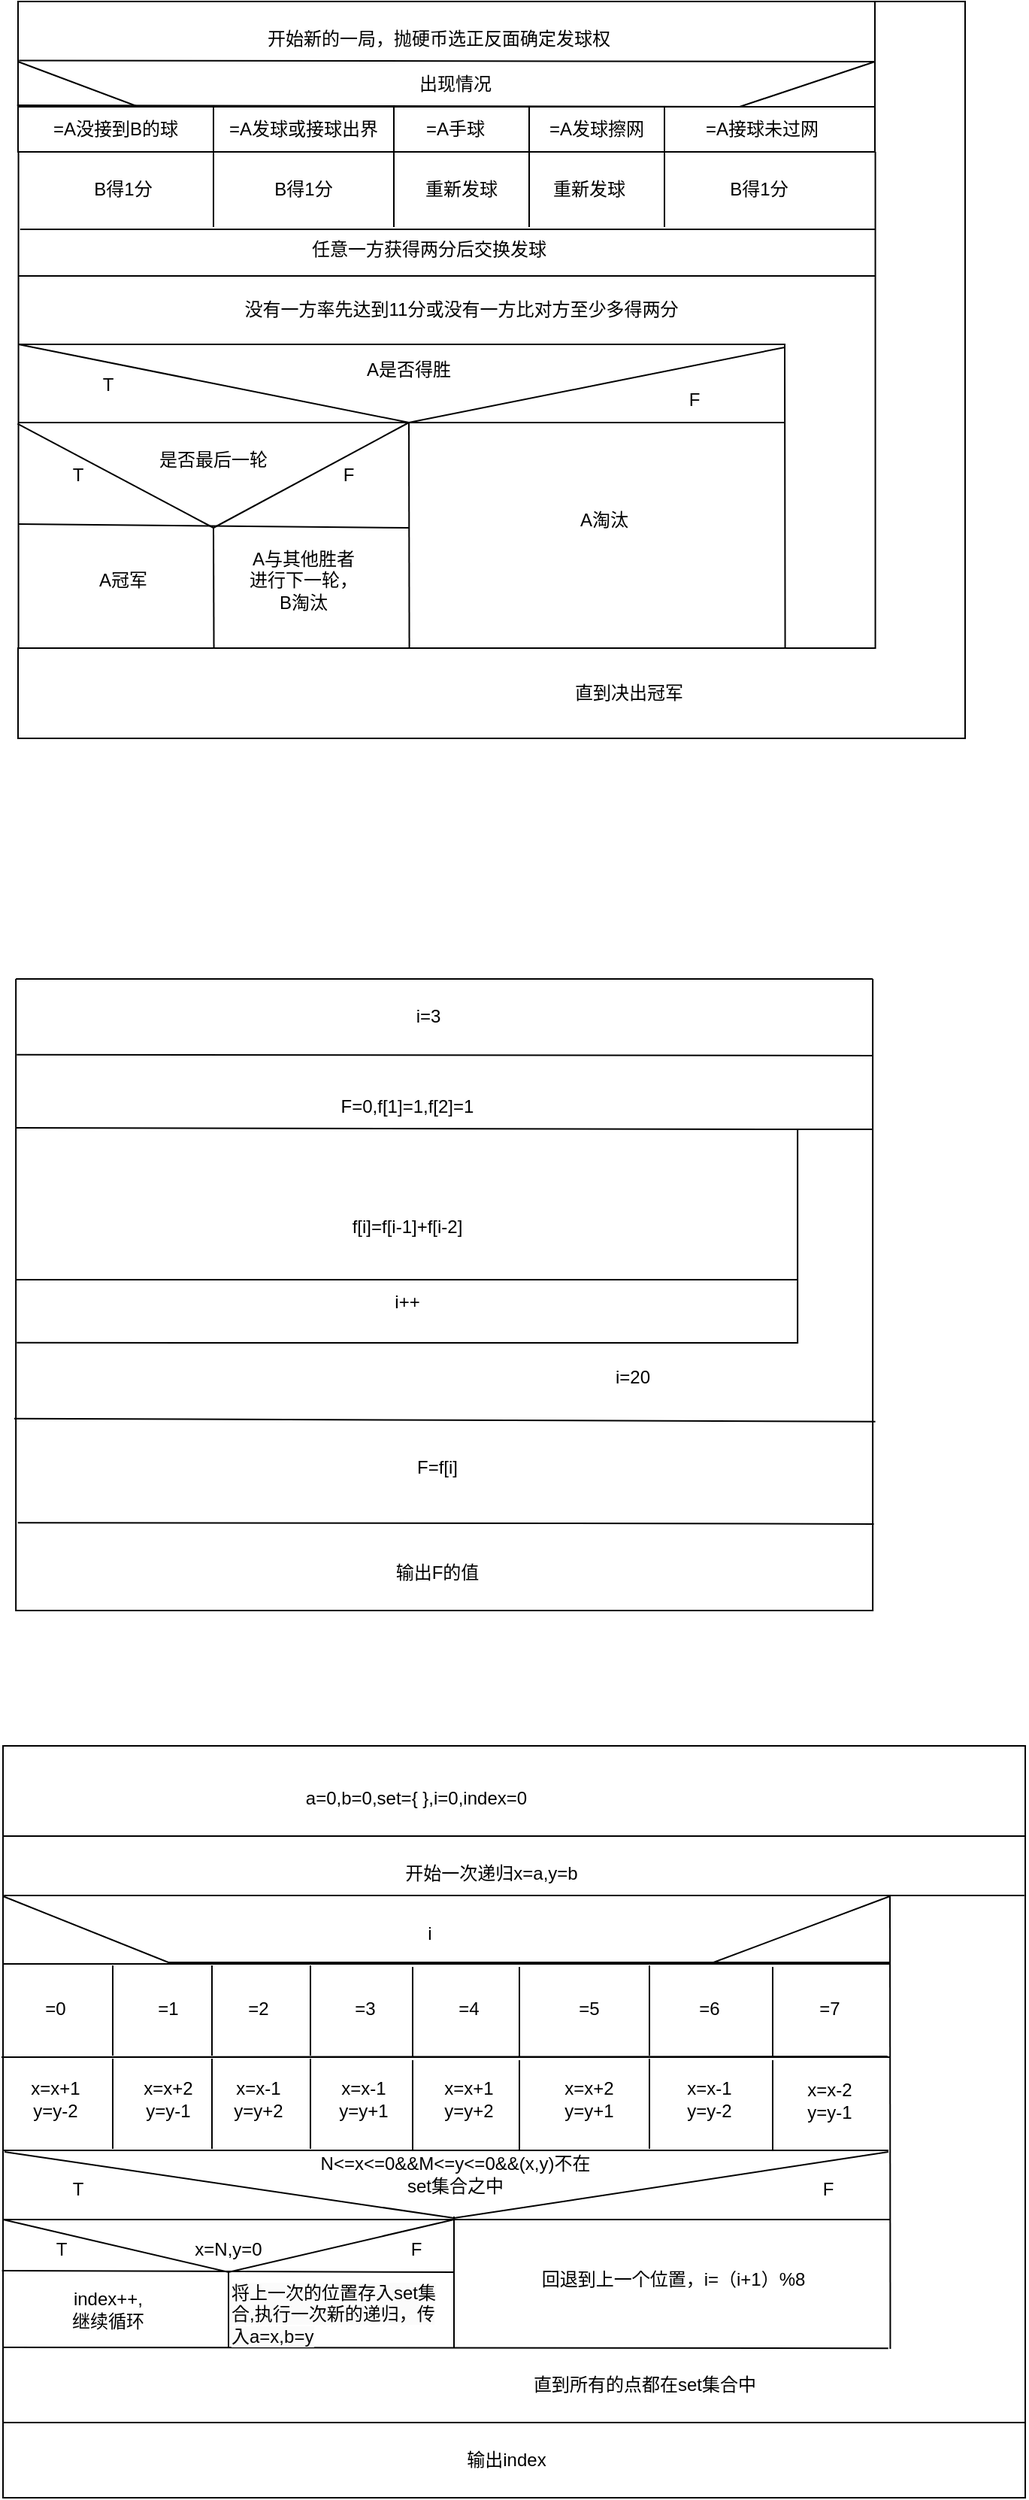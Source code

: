 <mxfile version="21.1.8" type="github">
  <diagram name="第 1 页" id="TvOghdLEXlN_RdS35WhK">
    <mxGraphModel dx="1290" dy="581" grid="1" gridSize="10" guides="1" tooltips="1" connect="1" arrows="1" fold="1" page="1" pageScale="1" pageWidth="827" pageHeight="1169" math="0" shadow="0">
      <root>
        <mxCell id="0" />
        <mxCell id="1" parent="0" />
        <mxCell id="0uCfyFetak8pzFMAqbl1-59" value="" style="shape=partialRectangle;whiteSpace=wrap;html=1;bottom=1;right=1;left=1;top=0;fillColor=none;routingCenterX=-0.5;rotation=-180;" vertex="1" parent="1">
          <mxGeometry x="130" y="1200" width="680" height="60" as="geometry" />
        </mxCell>
        <mxCell id="h4DI42kt3oIY_V8vE__m-12" value="" style="swimlane;startSize=0;" parent="1" vertex="1">
          <mxGeometry x="140.28" y="140" width="570" height="330" as="geometry" />
        </mxCell>
        <mxCell id="h4DI42kt3oIY_V8vE__m-15" value="没有一方率先达到11分或没有一方比对方至少多得两分" style="text;html=1;strokeColor=none;fillColor=none;align=center;verticalAlign=middle;whiteSpace=wrap;rounded=0;" parent="h4DI42kt3oIY_V8vE__m-12" vertex="1">
          <mxGeometry x="90" y="90" width="410" height="30" as="geometry" />
        </mxCell>
        <mxCell id="h4DI42kt3oIY_V8vE__m-17" value="" style="endArrow=none;html=1;rounded=0;exitX=0;exitY=0.388;exitDx=0;exitDy=0;exitPerimeter=0;" parent="h4DI42kt3oIY_V8vE__m-12" source="h4DI42kt3oIY_V8vE__m-12" edge="1">
          <mxGeometry width="50" height="50" relative="1" as="geometry">
            <mxPoint y="90" as="sourcePoint" />
            <mxPoint x="509.72" y="130" as="targetPoint" />
            <Array as="points">
              <mxPoint x="259.72" y="180" />
            </Array>
          </mxGeometry>
        </mxCell>
        <mxCell id="h4DI42kt3oIY_V8vE__m-18" value="A是否得胜" style="text;html=1;strokeColor=none;fillColor=none;align=center;verticalAlign=middle;whiteSpace=wrap;rounded=0;" parent="h4DI42kt3oIY_V8vE__m-12" vertex="1">
          <mxGeometry x="230" y="130" width="60" height="30" as="geometry" />
        </mxCell>
        <mxCell id="h4DI42kt3oIY_V8vE__m-19" value="" style="endArrow=none;html=1;rounded=0;" parent="h4DI42kt3oIY_V8vE__m-12" edge="1">
          <mxGeometry width="50" height="50" relative="1" as="geometry">
            <mxPoint x="-0.28" y="180" as="sourcePoint" />
            <mxPoint x="509.72" y="180" as="targetPoint" />
            <Array as="points" />
          </mxGeometry>
        </mxCell>
        <mxCell id="h4DI42kt3oIY_V8vE__m-21" value="T" style="text;html=1;strokeColor=none;fillColor=none;align=center;verticalAlign=middle;whiteSpace=wrap;rounded=0;" parent="h4DI42kt3oIY_V8vE__m-12" vertex="1">
          <mxGeometry x="30" y="140" width="60" height="30" as="geometry" />
        </mxCell>
        <mxCell id="h4DI42kt3oIY_V8vE__m-22" value="F" style="text;html=1;strokeColor=none;fillColor=none;align=center;verticalAlign=middle;whiteSpace=wrap;rounded=0;" parent="h4DI42kt3oIY_V8vE__m-12" vertex="1">
          <mxGeometry x="420" y="150" width="60" height="30" as="geometry" />
        </mxCell>
        <mxCell id="h4DI42kt3oIY_V8vE__m-24" value="A淘汰" style="text;html=1;strokeColor=none;fillColor=none;align=center;verticalAlign=middle;whiteSpace=wrap;rounded=0;" parent="h4DI42kt3oIY_V8vE__m-12" vertex="1">
          <mxGeometry x="360" y="230" width="60" height="30" as="geometry" />
        </mxCell>
        <mxCell id="h4DI42kt3oIY_V8vE__m-26" value="" style="endArrow=none;html=1;rounded=0;exitX=-0.001;exitY=0.548;exitDx=0;exitDy=0;exitPerimeter=0;" parent="h4DI42kt3oIY_V8vE__m-12" source="h4DI42kt3oIY_V8vE__m-12" edge="1">
          <mxGeometry width="50" height="50" relative="1" as="geometry">
            <mxPoint y="150" as="sourcePoint" />
            <mxPoint x="259.72" y="180" as="targetPoint" />
            <Array as="points">
              <mxPoint x="129.72" y="250" />
            </Array>
          </mxGeometry>
        </mxCell>
        <mxCell id="h4DI42kt3oIY_V8vE__m-28" value="是否最后一轮" style="text;html=1;strokeColor=none;fillColor=none;align=center;verticalAlign=middle;whiteSpace=wrap;rounded=0;" parent="h4DI42kt3oIY_V8vE__m-12" vertex="1">
          <mxGeometry x="80" y="190" width="100" height="30" as="geometry" />
        </mxCell>
        <mxCell id="h4DI42kt3oIY_V8vE__m-29" value="T" style="text;html=1;strokeColor=none;fillColor=none;align=center;verticalAlign=middle;whiteSpace=wrap;rounded=0;" parent="h4DI42kt3oIY_V8vE__m-12" vertex="1">
          <mxGeometry x="10" y="200" width="60" height="30" as="geometry" />
        </mxCell>
        <mxCell id="h4DI42kt3oIY_V8vE__m-30" value="F" style="text;html=1;strokeColor=none;fillColor=none;align=center;verticalAlign=middle;whiteSpace=wrap;rounded=0;" parent="h4DI42kt3oIY_V8vE__m-12" vertex="1">
          <mxGeometry x="189.72" y="200" width="60" height="30" as="geometry" />
        </mxCell>
        <mxCell id="h4DI42kt3oIY_V8vE__m-32" value="A冠军" style="text;html=1;strokeColor=none;fillColor=none;align=center;verticalAlign=middle;whiteSpace=wrap;rounded=0;" parent="h4DI42kt3oIY_V8vE__m-12" vertex="1">
          <mxGeometry x="40" y="270" width="60" height="30" as="geometry" />
        </mxCell>
        <mxCell id="h4DI42kt3oIY_V8vE__m-33" value="A与其他胜者进行下一轮，B淘汰" style="text;html=1;strokeColor=none;fillColor=none;align=center;verticalAlign=middle;whiteSpace=wrap;rounded=0;" parent="h4DI42kt3oIY_V8vE__m-12" vertex="1">
          <mxGeometry x="150" y="270" width="80" height="30" as="geometry" />
        </mxCell>
        <mxCell id="h4DI42kt3oIY_V8vE__m-37" style="edgeStyle=orthogonalEdgeStyle;rounded=0;orthogonalLoop=1;jettySize=auto;html=1;exitX=0.5;exitY=1;exitDx=0;exitDy=0;" parent="h4DI42kt3oIY_V8vE__m-12" source="h4DI42kt3oIY_V8vE__m-22" target="h4DI42kt3oIY_V8vE__m-22" edge="1">
          <mxGeometry relative="1" as="geometry" />
        </mxCell>
        <mxCell id="h4DI42kt3oIY_V8vE__m-39" value="任意一方获得两分后交换发球" style="text;html=1;strokeColor=none;fillColor=none;align=center;verticalAlign=middle;whiteSpace=wrap;rounded=0;" parent="h4DI42kt3oIY_V8vE__m-12" vertex="1">
          <mxGeometry x="171.72" y="50" width="202.5" height="30" as="geometry" />
        </mxCell>
        <mxCell id="Umyb1IfWiDKvdX4Ye3J1-5" value="B得1分" style="text;html=1;strokeColor=none;fillColor=none;align=center;verticalAlign=middle;whiteSpace=wrap;rounded=0;" parent="h4DI42kt3oIY_V8vE__m-12" vertex="1">
          <mxGeometry x="40" y="10" width="60" height="30" as="geometry" />
        </mxCell>
        <mxCell id="Umyb1IfWiDKvdX4Ye3J1-7" value="B得1分" style="text;html=1;strokeColor=none;fillColor=none;align=center;verticalAlign=middle;whiteSpace=wrap;rounded=0;" parent="h4DI42kt3oIY_V8vE__m-12" vertex="1">
          <mxGeometry x="160" y="10" width="60" height="30" as="geometry" />
        </mxCell>
        <mxCell id="Umyb1IfWiDKvdX4Ye3J1-9" value="重新发球" style="text;html=1;strokeColor=none;fillColor=none;align=center;verticalAlign=middle;whiteSpace=wrap;rounded=0;" parent="h4DI42kt3oIY_V8vE__m-12" vertex="1">
          <mxGeometry x="265" y="10" width="60" height="30" as="geometry" />
        </mxCell>
        <mxCell id="Umyb1IfWiDKvdX4Ye3J1-10" value="" style="endArrow=none;html=1;rounded=0;" parent="h4DI42kt3oIY_V8vE__m-12" edge="1">
          <mxGeometry width="50" height="50" relative="1" as="geometry">
            <mxPoint x="339.72" y="50" as="sourcePoint" />
            <mxPoint x="339.72" y="-30" as="targetPoint" />
          </mxGeometry>
        </mxCell>
        <mxCell id="Umyb1IfWiDKvdX4Ye3J1-13" value="重新发球" style="text;html=1;strokeColor=none;fillColor=none;align=center;verticalAlign=middle;whiteSpace=wrap;rounded=0;" parent="h4DI42kt3oIY_V8vE__m-12" vertex="1">
          <mxGeometry x="349.72" y="10" width="60" height="30" as="geometry" />
        </mxCell>
        <mxCell id="Umyb1IfWiDKvdX4Ye3J1-15" value="B得1分" style="text;html=1;strokeColor=none;fillColor=none;align=center;verticalAlign=middle;whiteSpace=wrap;rounded=0;" parent="h4DI42kt3oIY_V8vE__m-12" vertex="1">
          <mxGeometry x="462.72" y="10" width="60" height="30" as="geometry" />
        </mxCell>
        <mxCell id="h4DI42kt3oIY_V8vE__m-14" value="" style="endArrow=none;html=1;rounded=0;" parent="1" edge="1">
          <mxGeometry width="50" height="50" relative="1" as="geometry">
            <mxPoint x="140" y="268" as="sourcePoint" />
            <mxPoint x="650.28" y="470" as="targetPoint" />
            <Array as="points">
              <mxPoint x="650" y="268" />
            </Array>
          </mxGeometry>
        </mxCell>
        <mxCell id="h4DI42kt3oIY_V8vE__m-23" value="" style="endArrow=none;html=1;rounded=0;" parent="1" edge="1">
          <mxGeometry width="50" height="50" relative="1" as="geometry">
            <mxPoint x="400.28" y="470" as="sourcePoint" />
            <mxPoint x="400" y="320" as="targetPoint" />
          </mxGeometry>
        </mxCell>
        <mxCell id="h4DI42kt3oIY_V8vE__m-27" value="" style="endArrow=none;html=1;rounded=0;exitX=0;exitY=0.75;exitDx=0;exitDy=0;" parent="1" source="h4DI42kt3oIY_V8vE__m-12" edge="1">
          <mxGeometry width="50" height="50" relative="1" as="geometry">
            <mxPoint x="140.28" y="362" as="sourcePoint" />
            <mxPoint x="400" y="390" as="targetPoint" />
            <Array as="points" />
          </mxGeometry>
        </mxCell>
        <mxCell id="h4DI42kt3oIY_V8vE__m-31" value="" style="endArrow=none;html=1;rounded=0;" parent="1" edge="1">
          <mxGeometry width="50" height="50" relative="1" as="geometry">
            <mxPoint x="270" y="390" as="sourcePoint" />
            <mxPoint x="270.28" y="470" as="targetPoint" />
          </mxGeometry>
        </mxCell>
        <mxCell id="h4DI42kt3oIY_V8vE__m-34" value="" style="swimlane;startSize=0;" parent="1" vertex="1">
          <mxGeometry x="138.57" y="690" width="570" height="420" as="geometry" />
        </mxCell>
        <mxCell id="h4DI42kt3oIY_V8vE__m-36" value="i=20" style="text;html=1;strokeColor=none;fillColor=none;align=center;verticalAlign=middle;whiteSpace=wrap;rounded=0;" parent="h4DI42kt3oIY_V8vE__m-34" vertex="1">
          <mxGeometry x="380" y="250" width="60" height="30" as="geometry" />
        </mxCell>
        <mxCell id="h4DI42kt3oIY_V8vE__m-41" value="i=3" style="text;html=1;strokeColor=none;fillColor=none;align=center;verticalAlign=middle;whiteSpace=wrap;rounded=0;" parent="h4DI42kt3oIY_V8vE__m-34" vertex="1">
          <mxGeometry x="244" y="10" width="60" height="30" as="geometry" />
        </mxCell>
        <mxCell id="h4DI42kt3oIY_V8vE__m-44" value="输出F的值" style="text;html=1;strokeColor=none;fillColor=none;align=center;verticalAlign=middle;whiteSpace=wrap;rounded=0;" parent="h4DI42kt3oIY_V8vE__m-34" vertex="1">
          <mxGeometry x="250" y="380" width="60" height="30" as="geometry" />
        </mxCell>
        <mxCell id="h4DI42kt3oIY_V8vE__m-46" value="" style="endArrow=none;html=1;rounded=0;" parent="h4DI42kt3oIY_V8vE__m-34" edge="1">
          <mxGeometry width="50" height="50" relative="1" as="geometry">
            <mxPoint y="200" as="sourcePoint" />
            <mxPoint x="520" y="200" as="targetPoint" />
          </mxGeometry>
        </mxCell>
        <mxCell id="h4DI42kt3oIY_V8vE__m-47" value="i++" style="text;html=1;strokeColor=none;fillColor=none;align=center;verticalAlign=middle;whiteSpace=wrap;rounded=0;" parent="h4DI42kt3oIY_V8vE__m-34" vertex="1">
          <mxGeometry x="230" y="200" width="60" height="30" as="geometry" />
        </mxCell>
        <mxCell id="h4DI42kt3oIY_V8vE__m-49" value="F=0,f[1]=1,f[2]=1" style="text;html=1;strokeColor=none;fillColor=none;align=center;verticalAlign=middle;whiteSpace=wrap;rounded=0;" parent="h4DI42kt3oIY_V8vE__m-34" vertex="1">
          <mxGeometry x="230" y="70" width="60" height="30" as="geometry" />
        </mxCell>
        <mxCell id="h4DI42kt3oIY_V8vE__m-50" value="f[i]=f[i-1]+f[i-2]" style="text;html=1;strokeColor=none;fillColor=none;align=center;verticalAlign=middle;whiteSpace=wrap;rounded=0;" parent="h4DI42kt3oIY_V8vE__m-34" vertex="1">
          <mxGeometry x="180" y="150" width="160" height="30" as="geometry" />
        </mxCell>
        <mxCell id="h4DI42kt3oIY_V8vE__m-52" value="F=f[i]" style="text;html=1;strokeColor=none;fillColor=none;align=center;verticalAlign=middle;whiteSpace=wrap;rounded=0;" parent="h4DI42kt3oIY_V8vE__m-34" vertex="1">
          <mxGeometry x="250" y="310" width="60" height="30" as="geometry" />
        </mxCell>
        <mxCell id="h4DI42kt3oIY_V8vE__m-35" value="" style="endArrow=none;html=1;rounded=0;exitX=0.001;exitY=0.576;exitDx=0;exitDy=0;exitPerimeter=0;" parent="1" source="h4DI42kt3oIY_V8vE__m-34" edge="1">
          <mxGeometry width="50" height="50" relative="1" as="geometry">
            <mxPoint x="138.57" y="1000" as="sourcePoint" />
            <mxPoint x="658.57" y="790" as="targetPoint" />
            <Array as="points">
              <mxPoint x="658.57" y="932" />
              <mxPoint x="658.57" y="890" />
            </Array>
          </mxGeometry>
        </mxCell>
        <mxCell id="h4DI42kt3oIY_V8vE__m-38" value="" style="endArrow=none;html=1;rounded=0;exitX=0;exitY=0.25;exitDx=0;exitDy=0;entryX=1;entryY=0.25;entryDx=0;entryDy=0;" parent="1" source="h4DI42kt3oIY_V8vE__m-12" target="h4DI42kt3oIY_V8vE__m-12" edge="1">
          <mxGeometry width="50" height="50" relative="1" as="geometry">
            <mxPoint x="390.28" y="310" as="sourcePoint" />
            <mxPoint x="710.28" y="181" as="targetPoint" />
          </mxGeometry>
        </mxCell>
        <mxCell id="h4DI42kt3oIY_V8vE__m-40" value="" style="endArrow=none;html=1;rounded=0;exitX=0.001;exitY=0.12;exitDx=0;exitDy=0;exitPerimeter=0;" parent="1" source="h4DI42kt3oIY_V8vE__m-34" edge="1">
          <mxGeometry width="50" height="50" relative="1" as="geometry">
            <mxPoint x="278.57" y="800" as="sourcePoint" />
            <mxPoint x="708.57" y="741" as="targetPoint" />
          </mxGeometry>
        </mxCell>
        <mxCell id="h4DI42kt3oIY_V8vE__m-43" value="" style="endArrow=none;html=1;rounded=0;exitX=0.004;exitY=0.861;exitDx=0;exitDy=0;exitPerimeter=0;entryX=1.003;entryY=0.863;entryDx=0;entryDy=0;entryPerimeter=0;" parent="1" edge="1">
          <mxGeometry width="50" height="50" relative="1" as="geometry">
            <mxPoint x="139.85" y="1051.62" as="sourcePoint" />
            <mxPoint x="709.28" y="1052.46" as="targetPoint" />
            <Array as="points">
              <mxPoint x="497.57" y="1052" />
            </Array>
          </mxGeometry>
        </mxCell>
        <mxCell id="h4DI42kt3oIY_V8vE__m-48" value="" style="endArrow=none;html=1;rounded=0;" parent="1" edge="1">
          <mxGeometry width="50" height="50" relative="1" as="geometry">
            <mxPoint x="138.57" y="789" as="sourcePoint" />
            <mxPoint x="708.57" y="790" as="targetPoint" />
            <Array as="points">
              <mxPoint x="658.57" y="790" />
            </Array>
          </mxGeometry>
        </mxCell>
        <mxCell id="h4DI42kt3oIY_V8vE__m-51" value="" style="endArrow=none;html=1;rounded=0;exitX=-0.002;exitY=0.696;exitDx=0;exitDy=0;exitPerimeter=0;entryX=1.003;entryY=0.701;entryDx=0;entryDy=0;entryPerimeter=0;" parent="1" source="h4DI42kt3oIY_V8vE__m-34" target="h4DI42kt3oIY_V8vE__m-34" edge="1">
          <mxGeometry width="50" height="50" relative="1" as="geometry">
            <mxPoint x="388.57" y="990" as="sourcePoint" />
            <mxPoint x="698.57" y="982" as="targetPoint" />
          </mxGeometry>
        </mxCell>
        <mxCell id="kuUb0_Br2YemQs1z818e-2" value="" style="shape=partialRectangle;whiteSpace=wrap;html=1;bottom=1;right=1;left=1;top=0;fillColor=none;routingCenterX=-0.5;rotation=-180;" parent="1" vertex="1">
          <mxGeometry x="140" y="40" width="630" height="100" as="geometry" />
        </mxCell>
        <mxCell id="kuUb0_Br2YemQs1z818e-5" value="" style="endArrow=none;html=1;rounded=0;" parent="1" edge="1">
          <mxGeometry width="50" height="50" relative="1" as="geometry">
            <mxPoint x="710" y="140" as="sourcePoint" />
            <mxPoint x="710" y="40" as="targetPoint" />
          </mxGeometry>
        </mxCell>
        <mxCell id="kuUb0_Br2YemQs1z818e-6" value="" style="endArrow=none;html=1;rounded=0;entryX=0;entryY=0;entryDx=0;entryDy=0;" parent="1" target="kuUb0_Br2YemQs1z818e-2" edge="1">
          <mxGeometry width="50" height="50" relative="1" as="geometry">
            <mxPoint x="770" y="510" as="sourcePoint" />
            <mxPoint x="810" y="160" as="targetPoint" />
          </mxGeometry>
        </mxCell>
        <mxCell id="kuUb0_Br2YemQs1z818e-7" value="" style="shape=partialRectangle;whiteSpace=wrap;html=1;bottom=1;right=1;left=1;top=0;fillColor=none;routingCenterX=-0.5;" parent="1" vertex="1">
          <mxGeometry x="140" y="470" width="630" height="60" as="geometry" />
        </mxCell>
        <mxCell id="kuUb0_Br2YemQs1z818e-9" value="直到决出冠军" style="text;html=1;strokeColor=none;fillColor=none;align=center;verticalAlign=middle;whiteSpace=wrap;rounded=0;" parent="1" vertex="1">
          <mxGeometry x="490" y="485" width="113" height="30" as="geometry" />
        </mxCell>
        <mxCell id="kuUb0_Br2YemQs1z818e-10" value="" style="endArrow=none;html=1;rounded=0;exitX=0.999;exitY=0.608;exitDx=0;exitDy=0;exitPerimeter=0;" parent="1" source="kuUb0_Br2YemQs1z818e-2" edge="1">
          <mxGeometry width="50" height="50" relative="1" as="geometry">
            <mxPoint x="250" y="130" as="sourcePoint" />
            <mxPoint x="710" y="80" as="targetPoint" />
          </mxGeometry>
        </mxCell>
        <mxCell id="kuUb0_Br2YemQs1z818e-11" value="开始新的一局，抛硬币选正反面确定发球权" style="text;html=1;strokeColor=none;fillColor=none;align=center;verticalAlign=middle;whiteSpace=wrap;rounded=0;" parent="1" vertex="1">
          <mxGeometry x="280" y="50" width="280" height="30" as="geometry" />
        </mxCell>
        <mxCell id="kuUb0_Br2YemQs1z818e-13" value="" style="endArrow=none;html=1;rounded=0;" parent="1" edge="1">
          <mxGeometry width="50" height="50" relative="1" as="geometry">
            <mxPoint x="140" y="110" as="sourcePoint" />
            <mxPoint x="710" y="110" as="targetPoint" />
          </mxGeometry>
        </mxCell>
        <mxCell id="kuUb0_Br2YemQs1z818e-14" value="" style="endArrow=none;html=1;rounded=0;" parent="1" edge="1">
          <mxGeometry width="50" height="50" relative="1" as="geometry">
            <mxPoint x="710" y="110" as="sourcePoint" />
            <mxPoint x="140" y="80" as="targetPoint" />
            <Array as="points">
              <mxPoint x="220" y="110" />
            </Array>
          </mxGeometry>
        </mxCell>
        <mxCell id="kuUb0_Br2YemQs1z818e-15" value="" style="endArrow=none;html=1;rounded=0;exitX=1.001;exitY=0.31;exitDx=0;exitDy=0;exitPerimeter=0;" parent="1" source="kuUb0_Br2YemQs1z818e-2" edge="1">
          <mxGeometry width="50" height="50" relative="1" as="geometry">
            <mxPoint x="390" y="280" as="sourcePoint" />
            <mxPoint x="710" y="80" as="targetPoint" />
            <Array as="points">
              <mxPoint x="620" y="110" />
            </Array>
          </mxGeometry>
        </mxCell>
        <mxCell id="kuUb0_Br2YemQs1z818e-16" value="出现情况" style="text;html=1;strokeColor=none;fillColor=none;align=center;verticalAlign=middle;whiteSpace=wrap;rounded=0;" parent="1" vertex="1">
          <mxGeometry x="400.5" y="80" width="60" height="30" as="geometry" />
        </mxCell>
        <mxCell id="Umyb1IfWiDKvdX4Ye3J1-1" value="" style="endArrow=none;html=1;rounded=0;exitX=0.002;exitY=0.156;exitDx=0;exitDy=0;exitPerimeter=0;entryX=1;entryY=0.156;entryDx=0;entryDy=0;entryPerimeter=0;" parent="1" source="h4DI42kt3oIY_V8vE__m-12" target="h4DI42kt3oIY_V8vE__m-12" edge="1">
          <mxGeometry width="50" height="50" relative="1" as="geometry">
            <mxPoint x="350" y="200" as="sourcePoint" />
            <mxPoint x="400" y="150" as="targetPoint" />
          </mxGeometry>
        </mxCell>
        <mxCell id="Umyb1IfWiDKvdX4Ye3J1-2" value="" style="endArrow=none;html=1;rounded=0;" parent="1" edge="1">
          <mxGeometry width="50" height="50" relative="1" as="geometry">
            <mxPoint x="270" y="110" as="sourcePoint" />
            <mxPoint x="270" y="190" as="targetPoint" />
          </mxGeometry>
        </mxCell>
        <mxCell id="Umyb1IfWiDKvdX4Ye3J1-3" value="" style="endArrow=none;html=1;rounded=0;" parent="1" edge="1">
          <mxGeometry width="50" height="50" relative="1" as="geometry">
            <mxPoint x="390" y="190" as="sourcePoint" />
            <mxPoint x="390" y="110" as="targetPoint" />
          </mxGeometry>
        </mxCell>
        <mxCell id="Umyb1IfWiDKvdX4Ye3J1-4" value="=A没接到B的球" style="text;html=1;strokeColor=none;fillColor=none;align=center;verticalAlign=middle;whiteSpace=wrap;rounded=0;" parent="1" vertex="1">
          <mxGeometry x="160" y="110" width="90" height="30" as="geometry" />
        </mxCell>
        <mxCell id="Umyb1IfWiDKvdX4Ye3J1-6" value="=A发球或接球出界" style="text;html=1;strokeColor=none;fillColor=none;align=center;verticalAlign=middle;whiteSpace=wrap;rounded=0;" parent="1" vertex="1">
          <mxGeometry x="270" y="110" width="120" height="30" as="geometry" />
        </mxCell>
        <mxCell id="Umyb1IfWiDKvdX4Ye3J1-8" value="=A手球" style="text;html=1;strokeColor=none;fillColor=none;align=center;verticalAlign=middle;whiteSpace=wrap;rounded=0;" parent="1" vertex="1">
          <mxGeometry x="400.5" y="110" width="60" height="30" as="geometry" />
        </mxCell>
        <mxCell id="Umyb1IfWiDKvdX4Ye3J1-11" value="=A发球擦网" style="text;html=1;strokeColor=none;fillColor=none;align=center;verticalAlign=middle;whiteSpace=wrap;rounded=0;" parent="1" vertex="1">
          <mxGeometry x="490" y="110" width="70" height="30" as="geometry" />
        </mxCell>
        <mxCell id="Umyb1IfWiDKvdX4Ye3J1-12" value="" style="endArrow=none;html=1;rounded=0;" parent="1" edge="1">
          <mxGeometry width="50" height="50" relative="1" as="geometry">
            <mxPoint x="570" y="190" as="sourcePoint" />
            <mxPoint x="570" y="110" as="targetPoint" />
          </mxGeometry>
        </mxCell>
        <mxCell id="Umyb1IfWiDKvdX4Ye3J1-14" value="=A接球未过网" style="text;html=1;strokeColor=none;fillColor=none;align=center;verticalAlign=middle;whiteSpace=wrap;rounded=0;" parent="1" vertex="1">
          <mxGeometry x="590" y="110" width="90" height="30" as="geometry" />
        </mxCell>
        <mxCell id="0uCfyFetak8pzFMAqbl1-1" value="" style="shape=partialRectangle;whiteSpace=wrap;html=1;bottom=0;right=1;left=1;top=0;fillColor=none;routingCenterX=-0.5;" vertex="1" parent="1">
          <mxGeometry x="130" y="1260" width="680" height="340" as="geometry" />
        </mxCell>
        <mxCell id="0uCfyFetak8pzFMAqbl1-4" value="" style="endArrow=none;html=1;rounded=0;exitX=0;exitY=0;exitDx=0;exitDy=0;entryX=1;entryY=0;entryDx=0;entryDy=0;" edge="1" parent="1" source="0uCfyFetak8pzFMAqbl1-1" target="0uCfyFetak8pzFMAqbl1-1">
          <mxGeometry width="50" height="50" relative="1" as="geometry">
            <mxPoint x="250" y="1320" as="sourcePoint" />
            <mxPoint x="300" y="1270" as="targetPoint" />
          </mxGeometry>
        </mxCell>
        <mxCell id="0uCfyFetak8pzFMAqbl1-6" value="" style="endArrow=none;html=1;rounded=0;exitX=0.001;exitY=0.116;exitDx=0;exitDy=0;exitPerimeter=0;entryX=0.999;entryY=0.116;entryDx=0;entryDy=0;entryPerimeter=0;" edge="1" parent="1" source="0uCfyFetak8pzFMAqbl1-1" target="0uCfyFetak8pzFMAqbl1-1">
          <mxGeometry width="50" height="50" relative="1" as="geometry">
            <mxPoint x="280" y="1360" as="sourcePoint" />
            <mxPoint x="330" y="1310" as="targetPoint" />
          </mxGeometry>
        </mxCell>
        <mxCell id="0uCfyFetak8pzFMAqbl1-7" value="a=0,b=0,set={ },i=0,index=0" style="text;html=1;strokeColor=none;fillColor=none;align=center;verticalAlign=middle;whiteSpace=wrap;rounded=0;" vertex="1" parent="1">
          <mxGeometry x="330" y="1220" width="150" height="30" as="geometry" />
        </mxCell>
        <mxCell id="0uCfyFetak8pzFMAqbl1-8" value="" style="endArrow=none;html=1;rounded=0;exitX=0;exitY=0.25;exitDx=0;exitDy=0;" edge="1" parent="1" source="0uCfyFetak8pzFMAqbl1-1">
          <mxGeometry width="50" height="50" relative="1" as="geometry">
            <mxPoint x="310" y="1390" as="sourcePoint" />
            <mxPoint x="720" y="1345" as="targetPoint" />
          </mxGeometry>
        </mxCell>
        <mxCell id="0uCfyFetak8pzFMAqbl1-9" value="" style="endArrow=none;html=1;rounded=0;" edge="1" parent="1">
          <mxGeometry width="50" height="50" relative="1" as="geometry">
            <mxPoint x="130" y="1300" as="sourcePoint" />
            <mxPoint x="720" y="1344" as="targetPoint" />
            <Array as="points">
              <mxPoint x="240" y="1344" />
            </Array>
          </mxGeometry>
        </mxCell>
        <mxCell id="0uCfyFetak8pzFMAqbl1-10" value="" style="endArrow=none;html=1;rounded=0;exitX=0;exitY=0.25;exitDx=0;exitDy=0;" edge="1" parent="1" source="0uCfyFetak8pzFMAqbl1-1">
          <mxGeometry width="50" height="50" relative="1" as="geometry">
            <mxPoint x="430" y="1450" as="sourcePoint" />
            <mxPoint x="720" y="1300" as="targetPoint" />
            <Array as="points">
              <mxPoint x="600" y="1345" />
            </Array>
          </mxGeometry>
        </mxCell>
        <mxCell id="0uCfyFetak8pzFMAqbl1-11" value="i" style="text;html=1;strokeColor=none;fillColor=none;align=center;verticalAlign=middle;whiteSpace=wrap;rounded=0;" vertex="1" parent="1">
          <mxGeometry x="384" y="1310" width="60" height="30" as="geometry" />
        </mxCell>
        <mxCell id="0uCfyFetak8pzFMAqbl1-13" value="" style="endArrow=none;html=1;rounded=0;entryX=0.999;entryY=0.431;entryDx=0;entryDy=0;entryPerimeter=0;" edge="1" parent="1">
          <mxGeometry width="50" height="50" relative="1" as="geometry">
            <mxPoint x="129" y="1407" as="sourcePoint" />
            <mxPoint x="718.41" y="1406.54" as="targetPoint" />
          </mxGeometry>
        </mxCell>
        <mxCell id="0uCfyFetak8pzFMAqbl1-14" value="" style="endArrow=none;html=1;rounded=0;" edge="1" parent="1">
          <mxGeometry width="50" height="50" relative="1" as="geometry">
            <mxPoint x="203" y="1406" as="sourcePoint" />
            <mxPoint x="203" y="1346" as="targetPoint" />
            <Array as="points">
              <mxPoint x="203" y="1396" />
            </Array>
          </mxGeometry>
        </mxCell>
        <mxCell id="0uCfyFetak8pzFMAqbl1-15" value="" style="endArrow=none;html=1;rounded=0;" edge="1" parent="1">
          <mxGeometry width="50" height="50" relative="1" as="geometry">
            <mxPoint x="334.5" y="1406" as="sourcePoint" />
            <mxPoint x="334.5" y="1346" as="targetPoint" />
            <Array as="points">
              <mxPoint x="334.5" y="1396" />
            </Array>
          </mxGeometry>
        </mxCell>
        <mxCell id="0uCfyFetak8pzFMAqbl1-16" value="" style="endArrow=none;html=1;rounded=0;" edge="1" parent="1">
          <mxGeometry width="50" height="50" relative="1" as="geometry">
            <mxPoint x="473.5" y="1407" as="sourcePoint" />
            <mxPoint x="473.5" y="1347" as="targetPoint" />
            <Array as="points">
              <mxPoint x="473.5" y="1397" />
            </Array>
          </mxGeometry>
        </mxCell>
        <mxCell id="0uCfyFetak8pzFMAqbl1-17" value="" style="endArrow=none;html=1;rounded=0;" edge="1" parent="1">
          <mxGeometry width="50" height="50" relative="1" as="geometry">
            <mxPoint x="560" y="1406" as="sourcePoint" />
            <mxPoint x="560" y="1346" as="targetPoint" />
            <Array as="points">
              <mxPoint x="560" y="1396" />
            </Array>
          </mxGeometry>
        </mxCell>
        <mxCell id="0uCfyFetak8pzFMAqbl1-18" value="" style="endArrow=none;html=1;rounded=0;" edge="1" parent="1">
          <mxGeometry width="50" height="50" relative="1" as="geometry">
            <mxPoint x="642" y="1407" as="sourcePoint" />
            <mxPoint x="642" y="1347" as="targetPoint" />
            <Array as="points">
              <mxPoint x="642" y="1397" />
            </Array>
          </mxGeometry>
        </mxCell>
        <mxCell id="0uCfyFetak8pzFMAqbl1-19" value="" style="endArrow=none;html=1;rounded=0;" edge="1" parent="1">
          <mxGeometry width="50" height="50" relative="1" as="geometry">
            <mxPoint x="269" y="1406" as="sourcePoint" />
            <mxPoint x="269" y="1346" as="targetPoint" />
            <Array as="points">
              <mxPoint x="269" y="1396" />
            </Array>
          </mxGeometry>
        </mxCell>
        <mxCell id="0uCfyFetak8pzFMAqbl1-20" value="" style="endArrow=none;html=1;rounded=0;" edge="1" parent="1">
          <mxGeometry width="50" height="50" relative="1" as="geometry">
            <mxPoint x="402.5" y="1407" as="sourcePoint" />
            <mxPoint x="402.5" y="1347" as="targetPoint" />
            <Array as="points">
              <mxPoint x="402.5" y="1397" />
            </Array>
          </mxGeometry>
        </mxCell>
        <mxCell id="0uCfyFetak8pzFMAqbl1-21" value="" style="endArrow=none;html=1;rounded=0;exitX=0;exitY=0.25;exitDx=0;exitDy=0;entryX=1;entryY=0.25;entryDx=0;entryDy=0;" edge="1" parent="1">
          <mxGeometry width="50" height="50" relative="1" as="geometry">
            <mxPoint x="130" y="1407" as="sourcePoint" />
            <mxPoint x="720" y="1407" as="targetPoint" />
          </mxGeometry>
        </mxCell>
        <mxCell id="0uCfyFetak8pzFMAqbl1-22" value="" style="endArrow=none;html=1;rounded=0;entryX=0.999;entryY=0.431;entryDx=0;entryDy=0;entryPerimeter=0;" edge="1" parent="1">
          <mxGeometry width="50" height="50" relative="1" as="geometry">
            <mxPoint x="130" y="1469" as="sourcePoint" />
            <mxPoint x="719" y="1469" as="targetPoint" />
          </mxGeometry>
        </mxCell>
        <mxCell id="0uCfyFetak8pzFMAqbl1-23" value="" style="endArrow=none;html=1;rounded=0;" edge="1" parent="1">
          <mxGeometry width="50" height="50" relative="1" as="geometry">
            <mxPoint x="203" y="1468" as="sourcePoint" />
            <mxPoint x="203" y="1408" as="targetPoint" />
            <Array as="points">
              <mxPoint x="203" y="1458" />
            </Array>
          </mxGeometry>
        </mxCell>
        <mxCell id="0uCfyFetak8pzFMAqbl1-24" value="" style="endArrow=none;html=1;rounded=0;" edge="1" parent="1">
          <mxGeometry width="50" height="50" relative="1" as="geometry">
            <mxPoint x="334.5" y="1468" as="sourcePoint" />
            <mxPoint x="334.5" y="1408" as="targetPoint" />
            <Array as="points">
              <mxPoint x="334.5" y="1458" />
            </Array>
          </mxGeometry>
        </mxCell>
        <mxCell id="0uCfyFetak8pzFMAqbl1-25" value="" style="endArrow=none;html=1;rounded=0;" edge="1" parent="1">
          <mxGeometry width="50" height="50" relative="1" as="geometry">
            <mxPoint x="473.5" y="1469" as="sourcePoint" />
            <mxPoint x="473.5" y="1409" as="targetPoint" />
            <Array as="points">
              <mxPoint x="473.5" y="1459" />
            </Array>
          </mxGeometry>
        </mxCell>
        <mxCell id="0uCfyFetak8pzFMAqbl1-26" value="" style="endArrow=none;html=1;rounded=0;" edge="1" parent="1">
          <mxGeometry width="50" height="50" relative="1" as="geometry">
            <mxPoint x="560" y="1468" as="sourcePoint" />
            <mxPoint x="560" y="1408" as="targetPoint" />
            <Array as="points">
              <mxPoint x="560" y="1458" />
            </Array>
          </mxGeometry>
        </mxCell>
        <mxCell id="0uCfyFetak8pzFMAqbl1-27" value="" style="endArrow=none;html=1;rounded=0;" edge="1" parent="1">
          <mxGeometry width="50" height="50" relative="1" as="geometry">
            <mxPoint x="642" y="1469" as="sourcePoint" />
            <mxPoint x="642" y="1409" as="targetPoint" />
            <Array as="points">
              <mxPoint x="642" y="1459" />
            </Array>
          </mxGeometry>
        </mxCell>
        <mxCell id="0uCfyFetak8pzFMAqbl1-28" value="" style="endArrow=none;html=1;rounded=0;" edge="1" parent="1">
          <mxGeometry width="50" height="50" relative="1" as="geometry">
            <mxPoint x="269" y="1468" as="sourcePoint" />
            <mxPoint x="269" y="1408" as="targetPoint" />
            <Array as="points">
              <mxPoint x="269" y="1458" />
            </Array>
          </mxGeometry>
        </mxCell>
        <mxCell id="0uCfyFetak8pzFMAqbl1-29" value="" style="endArrow=none;html=1;rounded=0;" edge="1" parent="1">
          <mxGeometry width="50" height="50" relative="1" as="geometry">
            <mxPoint x="402.5" y="1469" as="sourcePoint" />
            <mxPoint x="402.5" y="1409" as="targetPoint" />
            <Array as="points">
              <mxPoint x="402.5" y="1459" />
            </Array>
          </mxGeometry>
        </mxCell>
        <mxCell id="0uCfyFetak8pzFMAqbl1-30" value="=0" style="text;html=1;strokeColor=none;fillColor=none;align=center;verticalAlign=middle;whiteSpace=wrap;rounded=0;" vertex="1" parent="1">
          <mxGeometry x="135" y="1360" width="60" height="30" as="geometry" />
        </mxCell>
        <mxCell id="0uCfyFetak8pzFMAqbl1-31" value="=1" style="text;html=1;strokeColor=none;fillColor=none;align=center;verticalAlign=middle;whiteSpace=wrap;rounded=0;" vertex="1" parent="1">
          <mxGeometry x="210" y="1360" width="60" height="30" as="geometry" />
        </mxCell>
        <mxCell id="0uCfyFetak8pzFMAqbl1-32" value="=2" style="text;html=1;strokeColor=none;fillColor=none;align=center;verticalAlign=middle;whiteSpace=wrap;rounded=0;" vertex="1" parent="1">
          <mxGeometry x="270" y="1360" width="60" height="30" as="geometry" />
        </mxCell>
        <mxCell id="0uCfyFetak8pzFMAqbl1-33" value="=3" style="text;html=1;strokeColor=none;fillColor=none;align=center;verticalAlign=middle;whiteSpace=wrap;rounded=0;" vertex="1" parent="1">
          <mxGeometry x="340.5" y="1360" width="60" height="30" as="geometry" />
        </mxCell>
        <mxCell id="0uCfyFetak8pzFMAqbl1-34" value="=4" style="text;html=1;strokeColor=none;fillColor=none;align=center;verticalAlign=middle;whiteSpace=wrap;rounded=0;" vertex="1" parent="1">
          <mxGeometry x="410" y="1360" width="60" height="30" as="geometry" />
        </mxCell>
        <mxCell id="0uCfyFetak8pzFMAqbl1-35" value="=5" style="text;html=1;strokeColor=none;fillColor=none;align=center;verticalAlign=middle;whiteSpace=wrap;rounded=0;" vertex="1" parent="1">
          <mxGeometry x="490" y="1360" width="60" height="30" as="geometry" />
        </mxCell>
        <mxCell id="0uCfyFetak8pzFMAqbl1-36" value="=6" style="text;html=1;strokeColor=none;fillColor=none;align=center;verticalAlign=middle;whiteSpace=wrap;rounded=0;" vertex="1" parent="1">
          <mxGeometry x="570" y="1360" width="60" height="30" as="geometry" />
        </mxCell>
        <mxCell id="0uCfyFetak8pzFMAqbl1-37" value="=7" style="text;html=1;strokeColor=none;fillColor=none;align=center;verticalAlign=middle;whiteSpace=wrap;rounded=0;" vertex="1" parent="1">
          <mxGeometry x="650" y="1360" width="60" height="30" as="geometry" />
        </mxCell>
        <mxCell id="0uCfyFetak8pzFMAqbl1-38" value="x=x+1&lt;br&gt;y=y-2" style="text;html=1;strokeColor=none;fillColor=none;align=center;verticalAlign=middle;whiteSpace=wrap;rounded=0;" vertex="1" parent="1">
          <mxGeometry x="135" y="1420" width="60" height="30" as="geometry" />
        </mxCell>
        <mxCell id="0uCfyFetak8pzFMAqbl1-39" value="x=x+2&lt;br&gt;y=y-1" style="text;html=1;strokeColor=none;fillColor=none;align=center;verticalAlign=middle;whiteSpace=wrap;rounded=0;" vertex="1" parent="1">
          <mxGeometry x="210" y="1420" width="60" height="30" as="geometry" />
        </mxCell>
        <mxCell id="0uCfyFetak8pzFMAqbl1-40" value="x=x-1&lt;br&gt;y=y+2" style="text;html=1;strokeColor=none;fillColor=none;align=center;verticalAlign=middle;whiteSpace=wrap;rounded=0;" vertex="1" parent="1">
          <mxGeometry x="270" y="1420" width="60" height="30" as="geometry" />
        </mxCell>
        <mxCell id="0uCfyFetak8pzFMAqbl1-41" value="x=x-1&lt;br&gt;y=y+1" style="text;html=1;strokeColor=none;fillColor=none;align=center;verticalAlign=middle;whiteSpace=wrap;rounded=0;" vertex="1" parent="1">
          <mxGeometry x="340" y="1420" width="60" height="30" as="geometry" />
        </mxCell>
        <mxCell id="0uCfyFetak8pzFMAqbl1-42" value="x=x+1&lt;br&gt;y=y+2" style="text;html=1;strokeColor=none;fillColor=none;align=center;verticalAlign=middle;whiteSpace=wrap;rounded=0;" vertex="1" parent="1">
          <mxGeometry x="410" y="1420" width="60" height="30" as="geometry" />
        </mxCell>
        <mxCell id="0uCfyFetak8pzFMAqbl1-43" value="x=x+2&lt;br&gt;y=y+1" style="text;html=1;strokeColor=none;fillColor=none;align=center;verticalAlign=middle;whiteSpace=wrap;rounded=0;" vertex="1" parent="1">
          <mxGeometry x="490" y="1420" width="60" height="30" as="geometry" />
        </mxCell>
        <mxCell id="0uCfyFetak8pzFMAqbl1-44" value="x=x-1&lt;br&gt;y=y-2" style="text;html=1;strokeColor=none;fillColor=none;align=center;verticalAlign=middle;whiteSpace=wrap;rounded=0;" vertex="1" parent="1">
          <mxGeometry x="570" y="1420" width="60" height="30" as="geometry" />
        </mxCell>
        <mxCell id="0uCfyFetak8pzFMAqbl1-45" value="x=x-2&lt;br&gt;y=y-1" style="text;html=1;strokeColor=none;fillColor=none;align=center;verticalAlign=middle;whiteSpace=wrap;rounded=0;" vertex="1" parent="1">
          <mxGeometry x="650.28" y="1421" width="60" height="30" as="geometry" />
        </mxCell>
        <mxCell id="0uCfyFetak8pzFMAqbl1-46" value="" style="endArrow=none;html=1;rounded=0;exitX=0;exitY=0.75;exitDx=0;exitDy=0;" edge="1" parent="1" source="0uCfyFetak8pzFMAqbl1-1">
          <mxGeometry width="50" height="50" relative="1" as="geometry">
            <mxPoint x="300" y="1560" as="sourcePoint" />
            <mxPoint x="720" y="1515" as="targetPoint" />
          </mxGeometry>
        </mxCell>
        <mxCell id="0uCfyFetak8pzFMAqbl1-47" value="" style="endArrow=none;html=1;rounded=0;" edge="1" parent="1">
          <mxGeometry width="50" height="50" relative="1" as="geometry">
            <mxPoint x="131" y="1470" as="sourcePoint" />
            <mxPoint x="719" y="1470" as="targetPoint" />
            <Array as="points">
              <mxPoint x="430" y="1514" />
            </Array>
          </mxGeometry>
        </mxCell>
        <mxCell id="0uCfyFetak8pzFMAqbl1-48" value="N&amp;lt;=x&amp;lt;=0&amp;amp;&amp;amp;M&amp;lt;=y&amp;lt;=0&amp;amp;&amp;amp;(x,y)不在set集合之中" style="text;html=1;strokeColor=none;fillColor=none;align=center;verticalAlign=middle;whiteSpace=wrap;rounded=0;" vertex="1" parent="1">
          <mxGeometry x="335.5" y="1470" width="190" height="30" as="geometry" />
        </mxCell>
        <mxCell id="0uCfyFetak8pzFMAqbl1-49" value="" style="endArrow=none;html=1;rounded=0;" edge="1" parent="1">
          <mxGeometry width="50" height="50" relative="1" as="geometry">
            <mxPoint x="430" y="1600" as="sourcePoint" />
            <mxPoint x="430" y="1513" as="targetPoint" />
          </mxGeometry>
        </mxCell>
        <mxCell id="0uCfyFetak8pzFMAqbl1-50" value="T" style="text;html=1;strokeColor=none;fillColor=none;align=center;verticalAlign=middle;whiteSpace=wrap;rounded=0;" vertex="1" parent="1">
          <mxGeometry x="150" y="1480" width="60" height="30" as="geometry" />
        </mxCell>
        <mxCell id="0uCfyFetak8pzFMAqbl1-51" value="F" style="text;html=1;strokeColor=none;fillColor=none;align=center;verticalAlign=middle;whiteSpace=wrap;rounded=0;" vertex="1" parent="1">
          <mxGeometry x="648.57" y="1480" width="60" height="30" as="geometry" />
        </mxCell>
        <mxCell id="0uCfyFetak8pzFMAqbl1-52" value="回退到上一个位置，i=（i+1）%8" style="text;html=1;strokeColor=none;fillColor=none;align=center;verticalAlign=middle;whiteSpace=wrap;rounded=0;" vertex="1" parent="1">
          <mxGeometry x="460.5" y="1540" width="230" height="30" as="geometry" />
        </mxCell>
        <mxCell id="0uCfyFetak8pzFMAqbl1-55" value="" style="endArrow=none;html=1;rounded=0;exitX=0.868;exitY=1.003;exitDx=0;exitDy=0;exitPerimeter=0;" edge="1" parent="1" source="0uCfyFetak8pzFMAqbl1-1">
          <mxGeometry width="50" height="50" relative="1" as="geometry">
            <mxPoint x="600" y="1710" as="sourcePoint" />
            <mxPoint x="720" y="1300" as="targetPoint" />
          </mxGeometry>
        </mxCell>
        <mxCell id="0uCfyFetak8pzFMAqbl1-56" value="" style="shape=partialRectangle;whiteSpace=wrap;html=1;bottom=1;right=1;left=1;top=0;fillColor=none;routingCenterX=-0.5;" vertex="1" parent="1">
          <mxGeometry x="130" y="1600" width="680" height="100" as="geometry" />
        </mxCell>
        <mxCell id="0uCfyFetak8pzFMAqbl1-57" value="" style="endArrow=none;html=1;rounded=0;exitX=0;exitY=0;exitDx=0;exitDy=0;entryX=0.866;entryY=0.006;entryDx=0;entryDy=0;entryPerimeter=0;" edge="1" parent="1" source="0uCfyFetak8pzFMAqbl1-56" target="0uCfyFetak8pzFMAqbl1-56">
          <mxGeometry width="50" height="50" relative="1" as="geometry">
            <mxPoint x="290" y="1700" as="sourcePoint" />
            <mxPoint x="340" y="1650" as="targetPoint" />
          </mxGeometry>
        </mxCell>
        <mxCell id="0uCfyFetak8pzFMAqbl1-58" value="" style="endArrow=none;html=1;rounded=0;exitX=0;exitY=0.25;exitDx=0;exitDy=0;entryX=1;entryY=0.25;entryDx=0;entryDy=0;" edge="1" parent="1">
          <mxGeometry width="50" height="50" relative="1" as="geometry">
            <mxPoint x="130" y="1650" as="sourcePoint" />
            <mxPoint x="810" y="1650" as="targetPoint" />
          </mxGeometry>
        </mxCell>
        <mxCell id="0uCfyFetak8pzFMAqbl1-60" value="开始一次递归x=a,y=b" style="text;html=1;strokeColor=none;fillColor=none;align=center;verticalAlign=middle;whiteSpace=wrap;rounded=0;" vertex="1" parent="1">
          <mxGeometry x="360" y="1270" width="190" height="30" as="geometry" />
        </mxCell>
        <mxCell id="0uCfyFetak8pzFMAqbl1-62" value="" style="endArrow=none;html=1;rounded=0;exitX=-0.001;exitY=0.85;exitDx=0;exitDy=0;exitPerimeter=0;" edge="1" parent="1" source="0uCfyFetak8pzFMAqbl1-1">
          <mxGeometry width="50" height="50" relative="1" as="geometry">
            <mxPoint x="220" y="1600" as="sourcePoint" />
            <mxPoint x="430" y="1550" as="targetPoint" />
          </mxGeometry>
        </mxCell>
        <mxCell id="0uCfyFetak8pzFMAqbl1-63" value="" style="endArrow=none;html=1;rounded=0;entryX=0;entryY=0.75;entryDx=0;entryDy=0;" edge="1" parent="1" target="0uCfyFetak8pzFMAqbl1-1">
          <mxGeometry width="50" height="50" relative="1" as="geometry">
            <mxPoint x="430" y="1515" as="sourcePoint" />
            <mxPoint x="-70" y="1570" as="targetPoint" />
            <Array as="points">
              <mxPoint x="280" y="1550" />
            </Array>
          </mxGeometry>
        </mxCell>
        <mxCell id="0uCfyFetak8pzFMAqbl1-65" value="" style="endArrow=none;html=1;rounded=0;" edge="1" parent="1">
          <mxGeometry width="50" height="50" relative="1" as="geometry">
            <mxPoint x="280" y="1600" as="sourcePoint" />
            <mxPoint x="280" y="1550" as="targetPoint" />
          </mxGeometry>
        </mxCell>
        <mxCell id="0uCfyFetak8pzFMAqbl1-66" value="&lt;span style=&quot;color: rgb(0, 0, 0); font-family: Helvetica; font-size: 12px; font-style: normal; font-variant-ligatures: normal; font-variant-caps: normal; font-weight: 400; letter-spacing: normal; orphans: 2; text-align: center; text-indent: 0px; text-transform: none; widows: 2; word-spacing: 0px; -webkit-text-stroke-width: 0px; background-color: rgb(251, 251, 251); text-decoration-thickness: initial; text-decoration-style: initial; text-decoration-color: initial; float: none; display: inline !important;&quot;&gt;将上一次的位置存入set集合,&lt;/span&gt;&lt;span style=&quot;color: rgb(0, 0, 0); font-family: Helvetica; font-size: 12px; font-style: normal; font-variant-ligatures: normal; font-variant-caps: normal; font-weight: 400; letter-spacing: normal; orphans: 2; text-align: center; text-indent: 0px; text-transform: none; widows: 2; word-spacing: 0px; -webkit-text-stroke-width: 0px; background-color: rgb(251, 251, 251); text-decoration-thickness: initial; text-decoration-style: initial; text-decoration-color: initial; float: none; display: inline !important;&quot;&gt;执行一次新的递归，传入a=x,b=y&lt;/span&gt;" style="text;whiteSpace=wrap;html=1;" vertex="1" parent="1">
          <mxGeometry x="280" y="1550" width="140" height="50" as="geometry" />
        </mxCell>
        <mxCell id="0uCfyFetak8pzFMAqbl1-67" value="x=N,y=0" style="text;html=1;strokeColor=none;fillColor=none;align=center;verticalAlign=middle;whiteSpace=wrap;rounded=0;" vertex="1" parent="1">
          <mxGeometry x="250" y="1520" width="60" height="30" as="geometry" />
        </mxCell>
        <mxCell id="0uCfyFetak8pzFMAqbl1-68" value="T" style="text;html=1;strokeColor=none;fillColor=none;align=center;verticalAlign=middle;whiteSpace=wrap;rounded=0;" vertex="1" parent="1">
          <mxGeometry x="138.57" y="1520" width="60" height="30" as="geometry" />
        </mxCell>
        <mxCell id="0uCfyFetak8pzFMAqbl1-71" value="F" style="text;html=1;strokeColor=none;fillColor=none;align=center;verticalAlign=middle;whiteSpace=wrap;rounded=0;" vertex="1" parent="1">
          <mxGeometry x="375" y="1520" width="60" height="30" as="geometry" />
        </mxCell>
        <mxCell id="0uCfyFetak8pzFMAqbl1-72" value="index++,&lt;br&gt;继续循环" style="text;html=1;strokeColor=none;fillColor=none;align=center;verticalAlign=middle;whiteSpace=wrap;rounded=0;" vertex="1" parent="1">
          <mxGeometry x="170" y="1560" width="60" height="30" as="geometry" />
        </mxCell>
        <mxCell id="0uCfyFetak8pzFMAqbl1-73" value="直到所有的点都在set集合中" style="text;html=1;strokeColor=none;fillColor=none;align=center;verticalAlign=middle;whiteSpace=wrap;rounded=0;" vertex="1" parent="1">
          <mxGeometry x="435" y="1610" width="244" height="30" as="geometry" />
        </mxCell>
        <mxCell id="0uCfyFetak8pzFMAqbl1-74" value="输出index" style="text;html=1;strokeColor=none;fillColor=none;align=center;verticalAlign=middle;whiteSpace=wrap;rounded=0;" vertex="1" parent="1">
          <mxGeometry x="435" y="1660" width="60" height="30" as="geometry" />
        </mxCell>
      </root>
    </mxGraphModel>
  </diagram>
</mxfile>
